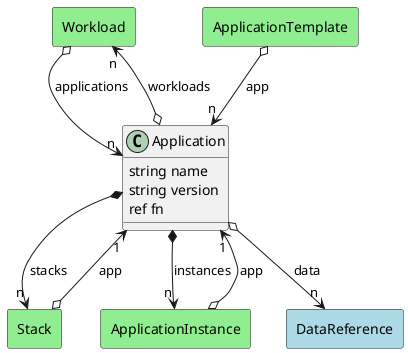 @startuml

class "Application" as Model {
 string name
 string version
 ref fn

 
}

rectangle "Workload" as Workload #lightblue {
}

Model o--> "n" Workload : workloads


rectangle "Stack" as Stack #lightblue {
}

Model *--> "n" Stack : stacks


rectangle "DataReference" as DataReference #lightblue {
}

Model o--> "n" DataReference : data


rectangle "ApplicationInstance" as ApplicationInstance #lightblue {
}

Model *--> "n" ApplicationInstance : instances




    rectangle "ApplicationInstance" as ApplicationInstance #lightgreen {
    }
    
        ApplicationInstance   o--> "1" Model : "app"
    
    rectangle "ApplicationTemplate" as ApplicationTemplate #lightgreen {
    }
    
        ApplicationTemplate   o--> "n" Model : "app"
    
    rectangle "Workload" as Workload #lightgreen {
    }
    
        Workload   o--> "n" Model : "applications"
    
    rectangle "Stack" as Stack #lightgreen {
    }
    
        Stack   o--> "1" Model : "app"
    

@enduml
